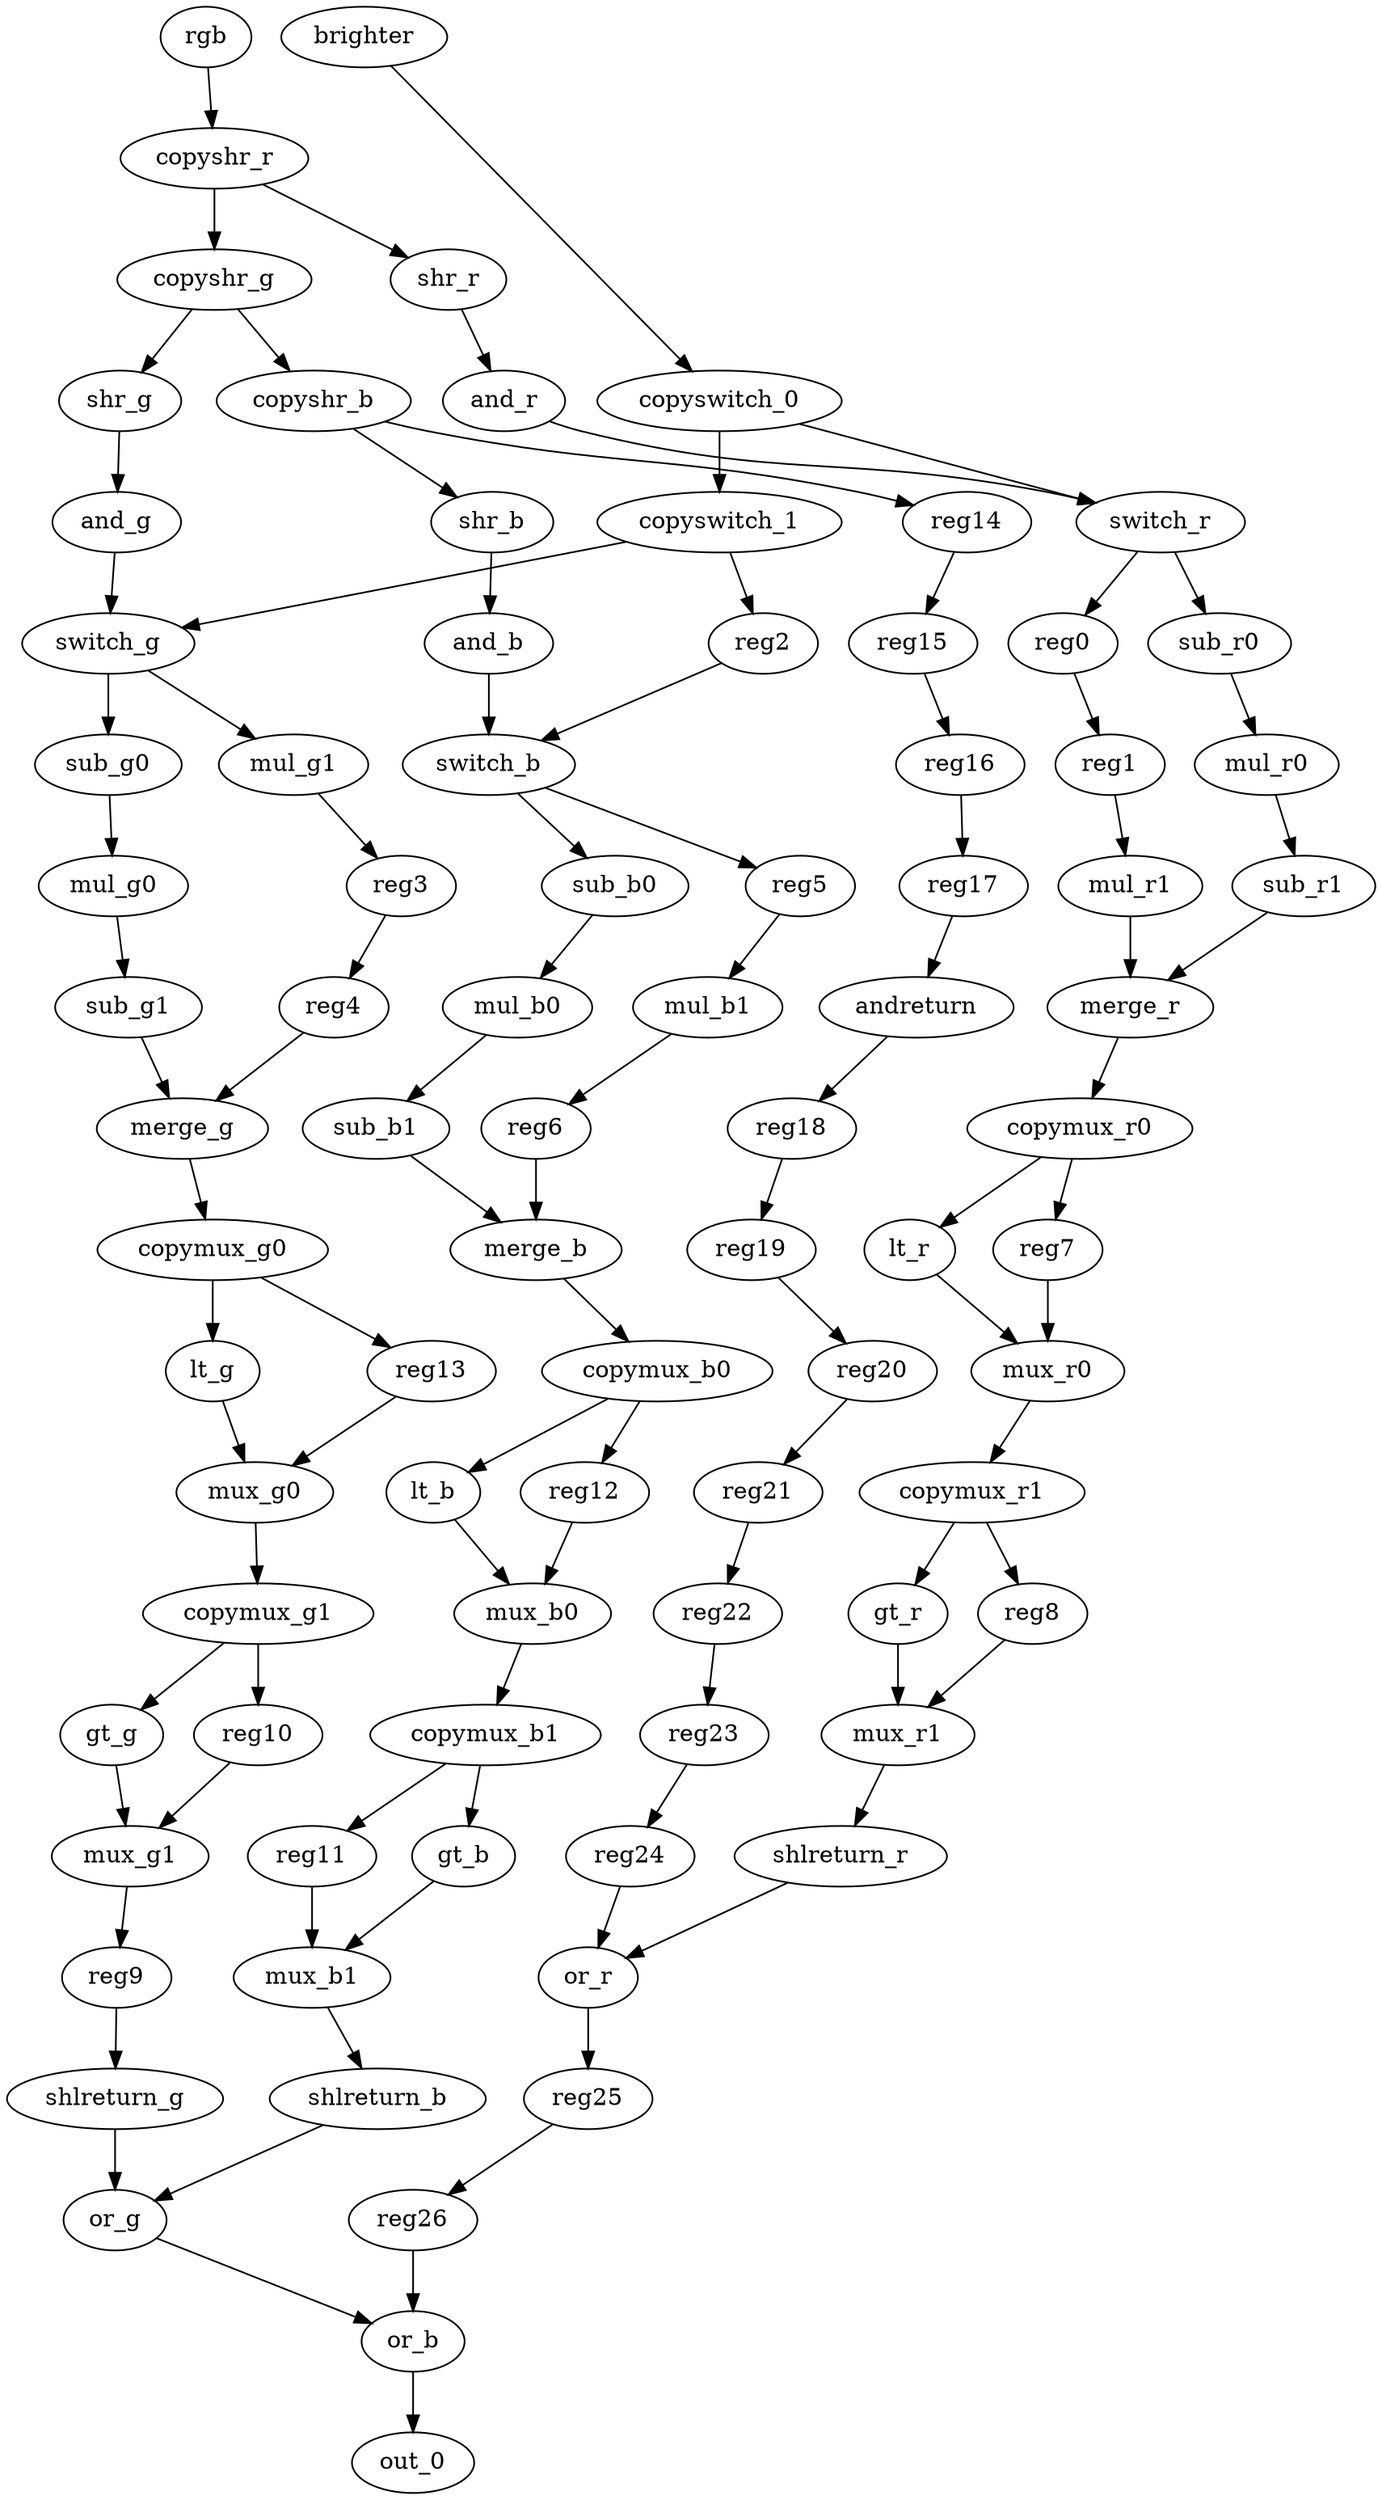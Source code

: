 digraph G {
    and_g;
    switch_g;
    copymux_r0;
    lt_r;
    reg7;
    or_r;
    reg25;
    sub_g0;
    mul_g0;
    copymux_b1;
    reg11;
    gt_b;
    switch_r;
    sub_r0;
    reg0;
    switch_b;
    sub_b0;
    reg5;
    sub_g1;
    copyshr_b;
    shr_b;
    reg14;
    sub_r1;
    merge_r;
    lt_g;
    mux_g0;
    copymux_g1;
    gt_g;
    reg10;
    gt_r;
    mux_r1;
    mul_b0;
    shr_g;
    and_b;
    brighter;
    copyswitch_0;
    copyswitch_1;
    reg2;
    mul_g1;
    reg3;
    mul_b1;
    reg6;
    mux_r0;
    copymux_r1;
    copyshr_r;
    shr_r;
    copyshr_g;
    or_b;
    out_0;
    andreturn;
    reg18;
    or_g;
    shlreturn_g;
    shlreturn_r;
    copymux_b0;
    lt_b;
    reg12;
    mul_r0;
    mux_b1;
    shlreturn_b;
    merge_g;
    copymux_g0;
    mux_g1;
    reg13;
    sub_b1;
    merge_b;
    and_r;
    mux_b0;
    reg9;
    reg8;
    mul_r1;
    rgb;
    reg4;
    reg19;
    reg20;
    reg21;
    reg22;
    reg23;
    reg24;
    reg26;
    reg1;
    reg15;
    reg16;
    reg17;
    and_g -> switch_g [weight=0];
    switch_g -> mul_g1 [weight=0];
    switch_g -> sub_g0 [weight=3];
    copymux_r0 -> lt_r [weight=0];
    copymux_r0 -> reg7 [weight=0];
    lt_r -> mux_r0 [weight=0];
    reg7 -> mux_r0 [weight=2];
    or_r -> reg25 [weight=1];
    reg25 -> reg26 [weight=0];
    sub_g0 -> mul_g0 [weight=0];
    mul_g0 -> sub_g1 [weight=0];
    copymux_b1 -> reg11 [weight=0];
    copymux_b1 -> gt_b [weight=0];
    reg11 -> mux_b1 [weight=1];
    gt_b -> mux_b1 [weight=0];
    switch_r -> sub_r0 [weight=0];
    switch_r -> reg0 [weight=0];
    sub_r0 -> mul_r0 [weight=0];
    reg0 -> reg1 [weight=0];
    switch_b -> sub_b0 [weight=0];
    switch_b -> reg5 [weight=0];
    sub_b0 -> mul_b0 [weight=0];
    reg5 -> mul_b1 [weight=0];
    sub_g1 -> merge_g [weight=0];
    copyshr_b -> shr_b [weight=0];
    copyshr_b -> reg14 [weight=0];
    shr_b -> and_b [weight=0];
    reg14 -> reg15 [weight=0];
    sub_r1 -> merge_r [weight=0];
    merge_r -> copymux_r0 [weight=0];
    lt_g -> mux_g0 [weight=0];
    mux_g0 -> copymux_g1 [weight=0];
    copymux_g1 -> gt_g [weight=0];
    copymux_g1 -> reg10 [weight=1];
    gt_g -> mux_g1 [weight=0];
    reg10 -> mux_g1 [weight=0];
    gt_r -> mux_r1 [weight=1];
    mux_r1 -> shlreturn_r [weight=0];
    mul_b0 -> sub_b1 [weight=0];
    shr_g -> and_g [weight=0];
    and_b -> switch_b [weight=5];
    brighter -> copyswitch_0 [weight=0];
    copyswitch_0 -> switch_r [weight=0];
    copyswitch_0 -> copyswitch_1 [weight=1];
    copyswitch_1 -> reg2 [weight=0];
    copyswitch_1 -> switch_g [weight=0];
    reg2 -> switch_b [weight=0];
    mul_g1 -> reg3 [weight=0];
    reg3 -> reg4 [weight=0];
    mul_b1 -> reg6 [weight=0];
    reg6 -> merge_b [weight=2];
    mux_r0 -> copymux_r1 [weight=0];
    copymux_r1 -> gt_r [weight=0];
    copymux_r1 -> reg8 [weight=0];
    copyshr_r -> shr_r [weight=0];
    copyshr_r -> copyshr_g [weight=2];
    shr_r -> and_r [weight=0];
    copyshr_g -> shr_g [weight=0];
    copyshr_g -> copyshr_b [weight=0];
    or_b -> out_0 [weight=0];
    andreturn -> reg18 [weight=0];
    reg18 -> reg19 [weight=0];
    or_g -> or_b [weight=0];
    shlreturn_g -> or_g [weight=3];
    shlreturn_r -> or_r [weight=0];
    copymux_b0 -> lt_b [weight=0];
    copymux_b0 -> reg12 [weight=0];
    lt_b -> mux_b0 [weight=0];
    reg12 -> mux_b0 [weight=0];
    mul_r0 -> sub_r1 [weight=0];
    mux_b1 -> shlreturn_b [weight=0];
    shlreturn_b -> or_g [weight=0];
    merge_g -> copymux_g0 [weight=0];
    copymux_g0 -> lt_g [weight=1];
    copymux_g0 -> reg13 [weight=0];
    mux_g1 -> reg9 [weight=0];
    reg13 -> mux_g0 [weight=0];
    sub_b1 -> merge_b [weight=0];
    merge_b -> copymux_b0 [weight=0];
    and_r -> switch_r [weight=0];
    mux_b0 -> copymux_b1 [weight=0];
    reg9 -> shlreturn_g [weight=0];
    reg8 -> mux_r1 [weight=0];
    mul_r1 -> merge_r [weight=2];
    rgb -> copyshr_r [weight=0];
    reg4 -> merge_g [weight=0];
    reg19 -> reg20 [weight=0];
    reg20 -> reg21 [weight=0];
    reg21 -> reg22 [weight=0];
    reg22 -> reg23 [weight=0];
    reg23 -> reg24 [weight=0];
    reg24 -> or_r [weight=0];
    reg26 -> or_b [weight=1];
    reg1 -> mul_r1 [weight=0];
    reg15 -> reg16 [weight=0];
    reg16 -> reg17 [weight=0];
    reg17 -> andreturn [weight=0];
}
